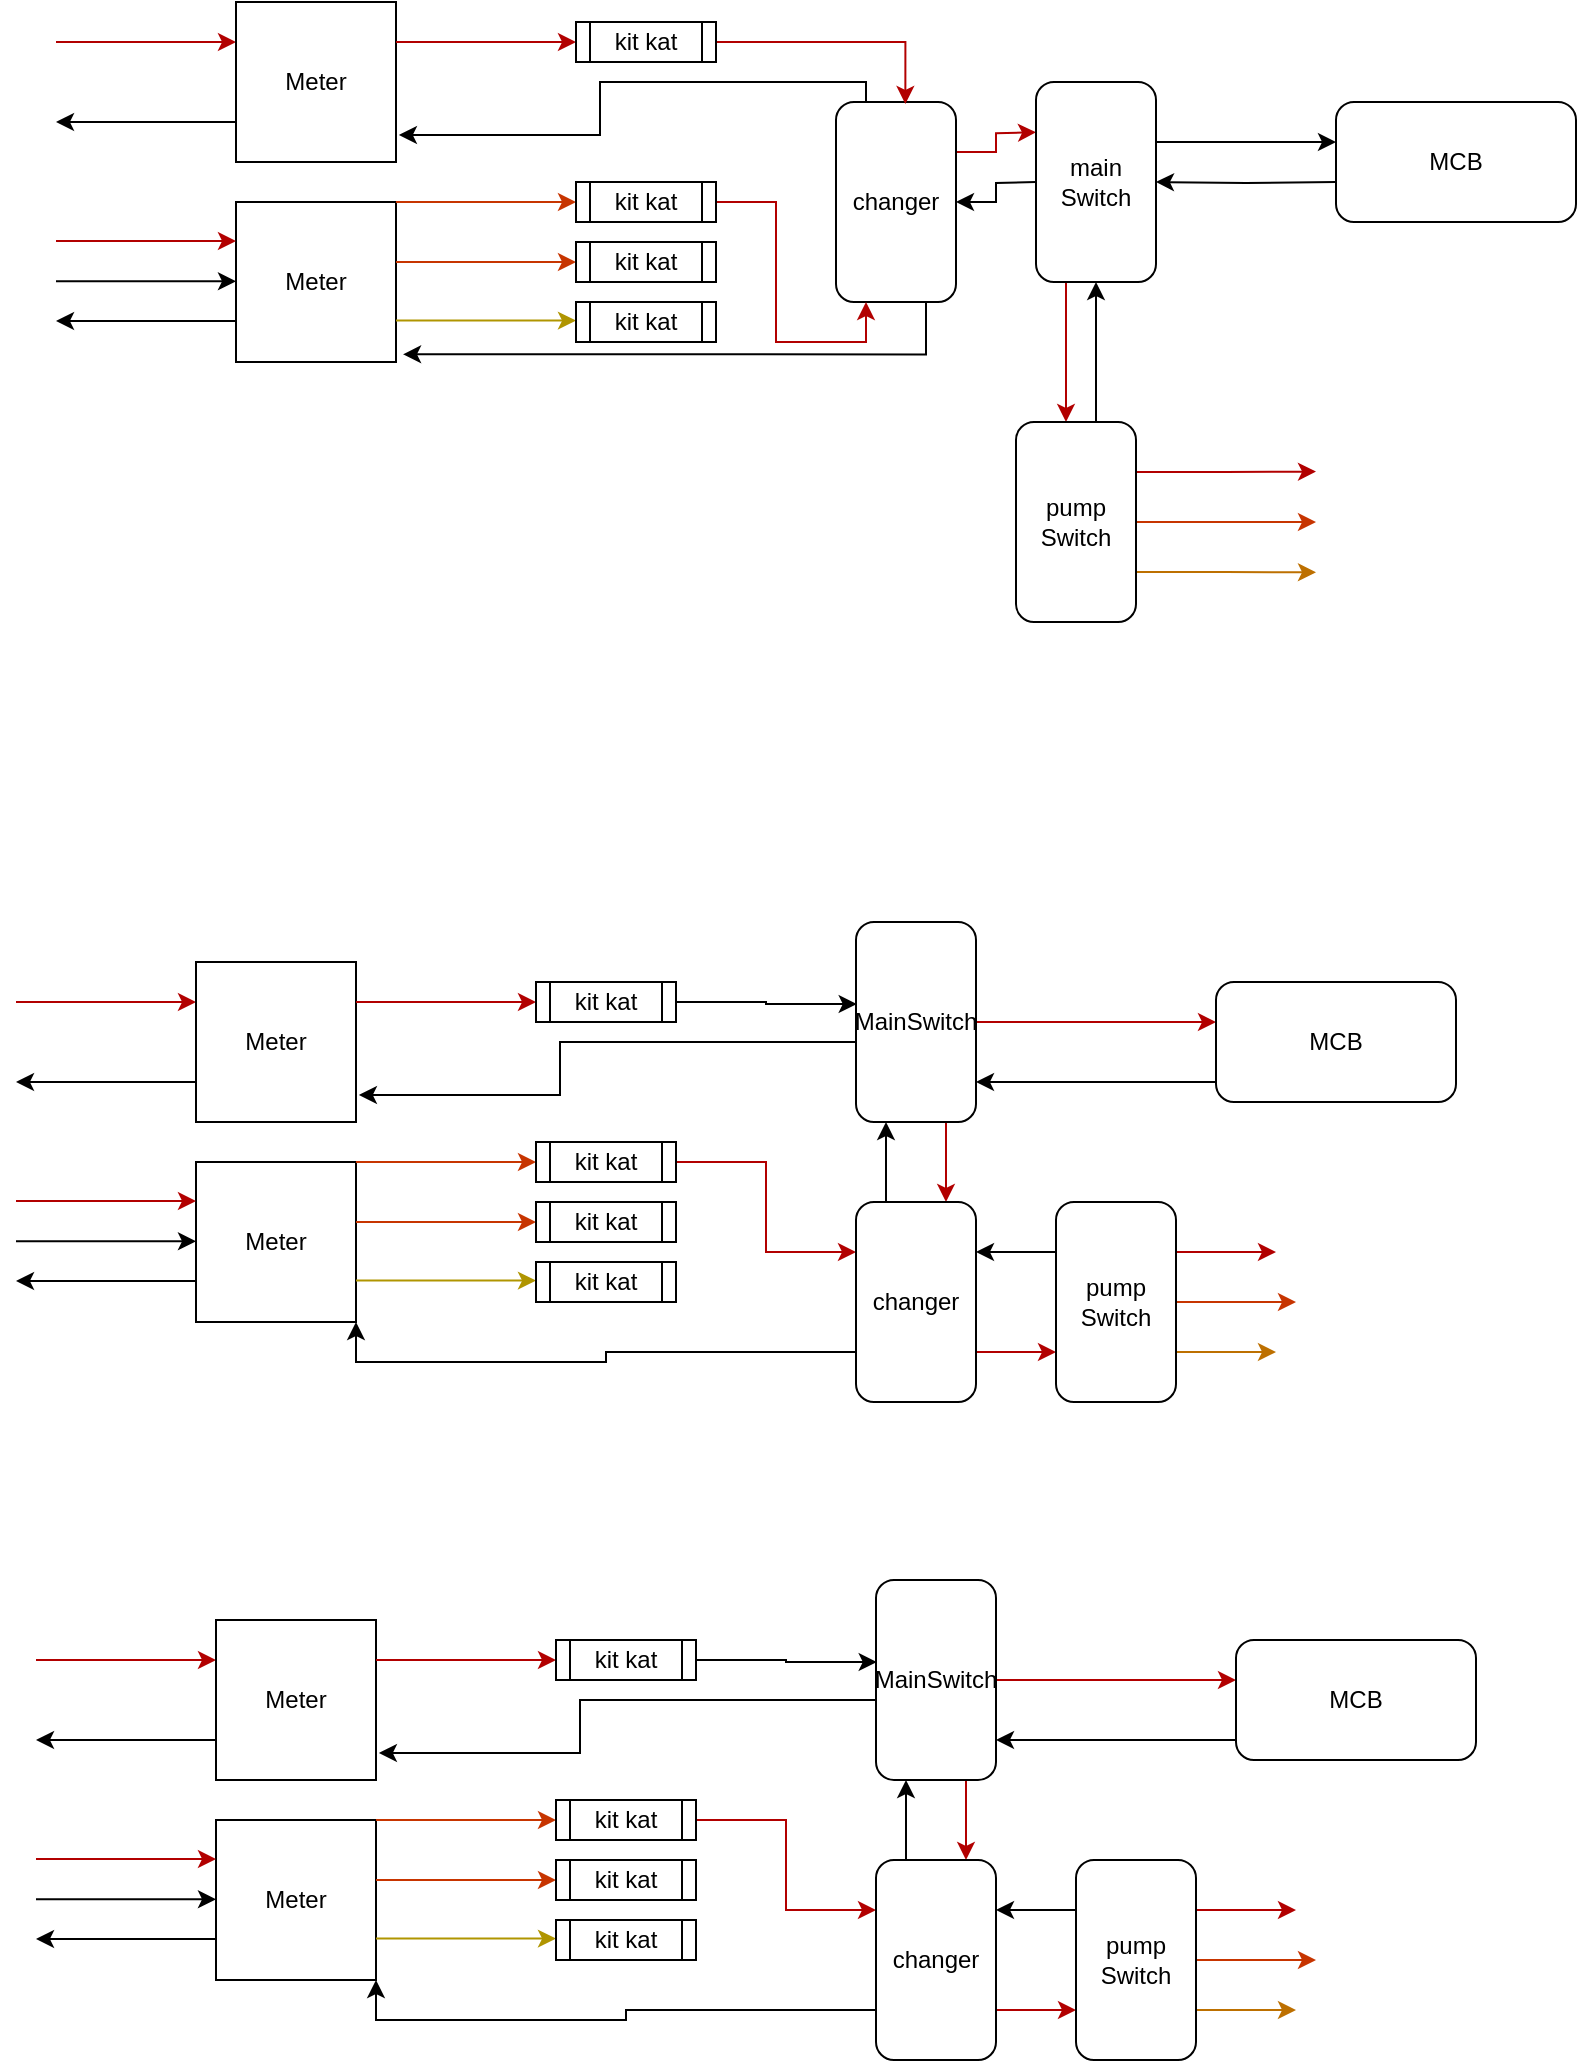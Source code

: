 <mxfile version="14.7.10" type="github">
  <diagram id="tEwjiB7kQ2oCe1XIUxjq" name="Page-1">
    <mxGraphModel dx="981" dy="519" grid="1" gridSize="10" guides="1" tooltips="1" connect="1" arrows="1" fold="1" page="1" pageScale="1" pageWidth="827" pageHeight="1169" math="0" shadow="0">
      <root>
        <mxCell id="0" />
        <mxCell id="1" parent="0" />
        <mxCell id="59ImfeG7UWyl2Eb4sFpq-1" value="" style="endArrow=classic;html=1;fillColor=#e51400;strokeColor=#B20000;" edge="1" parent="1">
          <mxGeometry width="50" height="50" relative="1" as="geometry">
            <mxPoint x="40" y="160" as="sourcePoint" />
            <mxPoint x="130" y="160" as="targetPoint" />
          </mxGeometry>
        </mxCell>
        <mxCell id="59ImfeG7UWyl2Eb4sFpq-2" value="" style="endArrow=classic;html=1;" edge="1" parent="1">
          <mxGeometry width="50" height="50" relative="1" as="geometry">
            <mxPoint x="130" y="200" as="sourcePoint" />
            <mxPoint x="40" y="200" as="targetPoint" />
          </mxGeometry>
        </mxCell>
        <mxCell id="59ImfeG7UWyl2Eb4sFpq-3" value="Meter" style="whiteSpace=wrap;html=1;aspect=fixed;" vertex="1" parent="1">
          <mxGeometry x="130" y="240" width="80" height="80" as="geometry" />
        </mxCell>
        <mxCell id="59ImfeG7UWyl2Eb4sFpq-4" value="Meter" style="whiteSpace=wrap;html=1;aspect=fixed;" vertex="1" parent="1">
          <mxGeometry x="130" y="140" width="80" height="80" as="geometry" />
        </mxCell>
        <mxCell id="59ImfeG7UWyl2Eb4sFpq-5" value="" style="endArrow=classic;html=1;fillColor=#e51400;strokeColor=#B20000;" edge="1" parent="1">
          <mxGeometry width="50" height="50" relative="1" as="geometry">
            <mxPoint x="40" y="259.5" as="sourcePoint" />
            <mxPoint x="130" y="259.5" as="targetPoint" />
          </mxGeometry>
        </mxCell>
        <mxCell id="59ImfeG7UWyl2Eb4sFpq-6" value="" style="endArrow=classic;html=1;" edge="1" parent="1">
          <mxGeometry width="50" height="50" relative="1" as="geometry">
            <mxPoint x="130" y="299.5" as="sourcePoint" />
            <mxPoint x="40" y="299.5" as="targetPoint" />
          </mxGeometry>
        </mxCell>
        <mxCell id="59ImfeG7UWyl2Eb4sFpq-7" value="" style="endArrow=classic;html=1;fillColor=#e51400;strokeColor=#B20000;" edge="1" parent="1">
          <mxGeometry width="50" height="50" relative="1" as="geometry">
            <mxPoint x="210" y="160" as="sourcePoint" />
            <mxPoint x="300" y="160" as="targetPoint" />
          </mxGeometry>
        </mxCell>
        <mxCell id="59ImfeG7UWyl2Eb4sFpq-10" value="" style="endArrow=classic;html=1;fillColor=#fa6800;strokeColor=#C73500;" edge="1" parent="1">
          <mxGeometry width="50" height="50" relative="1" as="geometry">
            <mxPoint x="210" y="270" as="sourcePoint" />
            <mxPoint x="300" y="270" as="targetPoint" />
          </mxGeometry>
        </mxCell>
        <mxCell id="59ImfeG7UWyl2Eb4sFpq-11" value="" style="endArrow=classic;html=1;fillColor=#e3c800;strokeColor=#B09500;" edge="1" parent="1">
          <mxGeometry width="50" height="50" relative="1" as="geometry">
            <mxPoint x="210" y="299.31" as="sourcePoint" />
            <mxPoint x="300" y="299.31" as="targetPoint" />
          </mxGeometry>
        </mxCell>
        <mxCell id="59ImfeG7UWyl2Eb4sFpq-30" value="" style="endArrow=classic;html=1;fillColor=#fa6800;strokeColor=#C73500;" edge="1" parent="1">
          <mxGeometry width="50" height="50" relative="1" as="geometry">
            <mxPoint x="210" y="240" as="sourcePoint" />
            <mxPoint x="300" y="240" as="targetPoint" />
          </mxGeometry>
        </mxCell>
        <mxCell id="59ImfeG7UWyl2Eb4sFpq-52" style="edgeStyle=orthogonalEdgeStyle;rounded=0;orthogonalLoop=1;jettySize=auto;html=1;exitX=0.75;exitY=1;exitDx=0;exitDy=0;entryX=1.044;entryY=0.952;entryDx=0;entryDy=0;entryPerimeter=0;" edge="1" parent="1" source="59ImfeG7UWyl2Eb4sFpq-34" target="59ImfeG7UWyl2Eb4sFpq-3">
          <mxGeometry relative="1" as="geometry" />
        </mxCell>
        <mxCell id="59ImfeG7UWyl2Eb4sFpq-53" style="edgeStyle=orthogonalEdgeStyle;rounded=0;orthogonalLoop=1;jettySize=auto;html=1;exitX=0.25;exitY=0;exitDx=0;exitDy=0;entryX=1.018;entryY=0.831;entryDx=0;entryDy=0;entryPerimeter=0;" edge="1" parent="1" source="59ImfeG7UWyl2Eb4sFpq-34" target="59ImfeG7UWyl2Eb4sFpq-4">
          <mxGeometry relative="1" as="geometry">
            <Array as="points">
              <mxPoint x="312" y="180" />
              <mxPoint x="312" y="207" />
            </Array>
          </mxGeometry>
        </mxCell>
        <mxCell id="59ImfeG7UWyl2Eb4sFpq-55" style="edgeStyle=orthogonalEdgeStyle;rounded=0;orthogonalLoop=1;jettySize=auto;html=1;exitX=1;exitY=0.25;exitDx=0;exitDy=0;fillColor=#e51400;strokeColor=#B20000;" edge="1" parent="1" source="59ImfeG7UWyl2Eb4sFpq-34">
          <mxGeometry relative="1" as="geometry">
            <mxPoint x="530" y="205.138" as="targetPoint" />
          </mxGeometry>
        </mxCell>
        <mxCell id="59ImfeG7UWyl2Eb4sFpq-56" style="edgeStyle=orthogonalEdgeStyle;rounded=0;orthogonalLoop=1;jettySize=auto;html=1;" edge="1" parent="1" target="59ImfeG7UWyl2Eb4sFpq-34">
          <mxGeometry relative="1" as="geometry">
            <mxPoint x="530" y="230" as="sourcePoint" />
          </mxGeometry>
        </mxCell>
        <mxCell id="59ImfeG7UWyl2Eb4sFpq-34" value="changer" style="rounded=1;whiteSpace=wrap;html=1;" vertex="1" parent="1">
          <mxGeometry x="430" y="190" width="60" height="100" as="geometry" />
        </mxCell>
        <mxCell id="59ImfeG7UWyl2Eb4sFpq-43" value="" style="endArrow=classic;html=1;" edge="1" parent="1">
          <mxGeometry width="50" height="50" relative="1" as="geometry">
            <mxPoint x="40.0" y="279.66" as="sourcePoint" />
            <mxPoint x="130" y="279.66" as="targetPoint" />
          </mxGeometry>
        </mxCell>
        <mxCell id="59ImfeG7UWyl2Eb4sFpq-50" style="edgeStyle=orthogonalEdgeStyle;rounded=0;orthogonalLoop=1;jettySize=auto;html=1;exitX=1;exitY=0.5;exitDx=0;exitDy=0;entryX=0.25;entryY=1;entryDx=0;entryDy=0;fillColor=#e51400;strokeColor=#B20000;" edge="1" parent="1" source="59ImfeG7UWyl2Eb4sFpq-44" target="59ImfeG7UWyl2Eb4sFpq-34">
          <mxGeometry relative="1" as="geometry" />
        </mxCell>
        <mxCell id="59ImfeG7UWyl2Eb4sFpq-44" value="kit kat" style="shape=process;whiteSpace=wrap;html=1;backgroundOutline=1;" vertex="1" parent="1">
          <mxGeometry x="300" y="230" width="70" height="20" as="geometry" />
        </mxCell>
        <mxCell id="59ImfeG7UWyl2Eb4sFpq-54" style="edgeStyle=orthogonalEdgeStyle;rounded=0;orthogonalLoop=1;jettySize=auto;html=1;exitX=1;exitY=0.5;exitDx=0;exitDy=0;entryX=0.578;entryY=0.01;entryDx=0;entryDy=0;entryPerimeter=0;fillColor=#e51400;strokeColor=#B20000;" edge="1" parent="1" source="59ImfeG7UWyl2Eb4sFpq-45" target="59ImfeG7UWyl2Eb4sFpq-34">
          <mxGeometry relative="1" as="geometry" />
        </mxCell>
        <mxCell id="59ImfeG7UWyl2Eb4sFpq-45" value="kit kat" style="shape=process;whiteSpace=wrap;html=1;backgroundOutline=1;" vertex="1" parent="1">
          <mxGeometry x="300" y="150" width="70" height="20" as="geometry" />
        </mxCell>
        <mxCell id="59ImfeG7UWyl2Eb4sFpq-46" value="kit kat" style="shape=process;whiteSpace=wrap;html=1;backgroundOutline=1;" vertex="1" parent="1">
          <mxGeometry x="300" y="290" width="70" height="20" as="geometry" />
        </mxCell>
        <mxCell id="59ImfeG7UWyl2Eb4sFpq-48" value="kit kat" style="shape=process;whiteSpace=wrap;html=1;backgroundOutline=1;" vertex="1" parent="1">
          <mxGeometry x="300" y="260" width="70" height="20" as="geometry" />
        </mxCell>
        <mxCell id="59ImfeG7UWyl2Eb4sFpq-58" style="edgeStyle=orthogonalEdgeStyle;rounded=0;orthogonalLoop=1;jettySize=auto;html=1;" edge="1" parent="1" source="59ImfeG7UWyl2Eb4sFpq-57">
          <mxGeometry relative="1" as="geometry">
            <mxPoint x="680" y="210" as="targetPoint" />
            <Array as="points">
              <mxPoint x="650" y="210" />
              <mxPoint x="650" y="210" />
            </Array>
          </mxGeometry>
        </mxCell>
        <mxCell id="59ImfeG7UWyl2Eb4sFpq-59" style="edgeStyle=orthogonalEdgeStyle;rounded=0;orthogonalLoop=1;jettySize=auto;html=1;" edge="1" parent="1" target="59ImfeG7UWyl2Eb4sFpq-57">
          <mxGeometry relative="1" as="geometry">
            <mxPoint x="680" y="230" as="sourcePoint" />
          </mxGeometry>
        </mxCell>
        <mxCell id="59ImfeG7UWyl2Eb4sFpq-60" style="edgeStyle=orthogonalEdgeStyle;rounded=0;orthogonalLoop=1;jettySize=auto;html=1;exitX=0.25;exitY=1;exitDx=0;exitDy=0;fillColor=#e51400;strokeColor=#B20000;" edge="1" parent="1" source="59ImfeG7UWyl2Eb4sFpq-57">
          <mxGeometry relative="1" as="geometry">
            <mxPoint x="545" y="350" as="targetPoint" />
          </mxGeometry>
        </mxCell>
        <mxCell id="59ImfeG7UWyl2Eb4sFpq-61" style="edgeStyle=orthogonalEdgeStyle;rounded=0;orthogonalLoop=1;jettySize=auto;html=1;" edge="1" parent="1" target="59ImfeG7UWyl2Eb4sFpq-57">
          <mxGeometry relative="1" as="geometry">
            <mxPoint x="560" y="350" as="sourcePoint" />
            <Array as="points">
              <mxPoint x="560" y="320" />
              <mxPoint x="560" y="320" />
            </Array>
          </mxGeometry>
        </mxCell>
        <mxCell id="59ImfeG7UWyl2Eb4sFpq-57" value="main Switch" style="rounded=1;whiteSpace=wrap;html=1;" vertex="1" parent="1">
          <mxGeometry x="530" y="180" width="60" height="100" as="geometry" />
        </mxCell>
        <mxCell id="59ImfeG7UWyl2Eb4sFpq-64" style="edgeStyle=orthogonalEdgeStyle;rounded=0;orthogonalLoop=1;jettySize=auto;html=1;exitX=1;exitY=0.25;exitDx=0;exitDy=0;fillColor=#e51400;strokeColor=#B20000;" edge="1" parent="1" source="59ImfeG7UWyl2Eb4sFpq-62">
          <mxGeometry relative="1" as="geometry">
            <mxPoint x="670" y="374.793" as="targetPoint" />
          </mxGeometry>
        </mxCell>
        <mxCell id="59ImfeG7UWyl2Eb4sFpq-65" style="edgeStyle=orthogonalEdgeStyle;rounded=0;orthogonalLoop=1;jettySize=auto;html=1;fillColor=#fa6800;strokeColor=#C73500;" edge="1" parent="1" source="59ImfeG7UWyl2Eb4sFpq-62">
          <mxGeometry relative="1" as="geometry">
            <mxPoint x="670" y="400" as="targetPoint" />
          </mxGeometry>
        </mxCell>
        <mxCell id="59ImfeG7UWyl2Eb4sFpq-66" style="edgeStyle=orthogonalEdgeStyle;rounded=0;orthogonalLoop=1;jettySize=auto;html=1;exitX=1;exitY=0.75;exitDx=0;exitDy=0;fillColor=#f0a30a;strokeColor=#BD7000;" edge="1" parent="1" source="59ImfeG7UWyl2Eb4sFpq-62">
          <mxGeometry relative="1" as="geometry">
            <mxPoint x="670" y="425.138" as="targetPoint" />
          </mxGeometry>
        </mxCell>
        <mxCell id="59ImfeG7UWyl2Eb4sFpq-62" value="pump Switch" style="rounded=1;whiteSpace=wrap;html=1;" vertex="1" parent="1">
          <mxGeometry x="520" y="350" width="60" height="100" as="geometry" />
        </mxCell>
        <mxCell id="59ImfeG7UWyl2Eb4sFpq-63" value="MCB" style="rounded=1;whiteSpace=wrap;html=1;" vertex="1" parent="1">
          <mxGeometry x="680" y="190" width="120" height="60" as="geometry" />
        </mxCell>
        <mxCell id="59ImfeG7UWyl2Eb4sFpq-68" value="" style="endArrow=classic;html=1;fillColor=#e51400;strokeColor=#B20000;" edge="1" parent="1">
          <mxGeometry width="50" height="50" relative="1" as="geometry">
            <mxPoint x="20.0" y="640" as="sourcePoint" />
            <mxPoint x="110" y="640" as="targetPoint" />
          </mxGeometry>
        </mxCell>
        <mxCell id="59ImfeG7UWyl2Eb4sFpq-69" value="" style="endArrow=classic;html=1;" edge="1" parent="1">
          <mxGeometry width="50" height="50" relative="1" as="geometry">
            <mxPoint x="110" y="680" as="sourcePoint" />
            <mxPoint x="20.0" y="680" as="targetPoint" />
          </mxGeometry>
        </mxCell>
        <mxCell id="59ImfeG7UWyl2Eb4sFpq-109" style="edgeStyle=orthogonalEdgeStyle;rounded=0;orthogonalLoop=1;jettySize=auto;html=1;exitX=0;exitY=0.75;exitDx=0;exitDy=0;entryX=1;entryY=1;entryDx=0;entryDy=0;" edge="1" parent="1" source="59ImfeG7UWyl2Eb4sFpq-94" target="59ImfeG7UWyl2Eb4sFpq-70">
          <mxGeometry relative="1" as="geometry" />
        </mxCell>
        <mxCell id="59ImfeG7UWyl2Eb4sFpq-70" value="Meter" style="whiteSpace=wrap;html=1;aspect=fixed;" vertex="1" parent="1">
          <mxGeometry x="110" y="720" width="80" height="80" as="geometry" />
        </mxCell>
        <mxCell id="59ImfeG7UWyl2Eb4sFpq-71" value="Meter" style="whiteSpace=wrap;html=1;aspect=fixed;" vertex="1" parent="1">
          <mxGeometry x="110" y="620" width="80" height="80" as="geometry" />
        </mxCell>
        <mxCell id="59ImfeG7UWyl2Eb4sFpq-72" value="" style="endArrow=classic;html=1;fillColor=#e51400;strokeColor=#B20000;" edge="1" parent="1">
          <mxGeometry width="50" height="50" relative="1" as="geometry">
            <mxPoint x="20.0" y="739.5" as="sourcePoint" />
            <mxPoint x="110" y="739.5" as="targetPoint" />
          </mxGeometry>
        </mxCell>
        <mxCell id="59ImfeG7UWyl2Eb4sFpq-73" value="" style="endArrow=classic;html=1;" edge="1" parent="1">
          <mxGeometry width="50" height="50" relative="1" as="geometry">
            <mxPoint x="110" y="779.5" as="sourcePoint" />
            <mxPoint x="20.0" y="779.5" as="targetPoint" />
          </mxGeometry>
        </mxCell>
        <mxCell id="59ImfeG7UWyl2Eb4sFpq-74" value="" style="endArrow=classic;html=1;fillColor=#e51400;strokeColor=#B20000;" edge="1" parent="1">
          <mxGeometry width="50" height="50" relative="1" as="geometry">
            <mxPoint x="190" y="640" as="sourcePoint" />
            <mxPoint x="280" y="640" as="targetPoint" />
          </mxGeometry>
        </mxCell>
        <mxCell id="59ImfeG7UWyl2Eb4sFpq-75" value="" style="endArrow=classic;html=1;fillColor=#fa6800;strokeColor=#C73500;" edge="1" parent="1">
          <mxGeometry width="50" height="50" relative="1" as="geometry">
            <mxPoint x="190" y="750" as="sourcePoint" />
            <mxPoint x="280" y="750" as="targetPoint" />
          </mxGeometry>
        </mxCell>
        <mxCell id="59ImfeG7UWyl2Eb4sFpq-76" value="" style="endArrow=classic;html=1;fillColor=#e3c800;strokeColor=#B09500;" edge="1" parent="1">
          <mxGeometry width="50" height="50" relative="1" as="geometry">
            <mxPoint x="190" y="779.31" as="sourcePoint" />
            <mxPoint x="280" y="779.31" as="targetPoint" />
          </mxGeometry>
        </mxCell>
        <mxCell id="59ImfeG7UWyl2Eb4sFpq-77" value="" style="endArrow=classic;html=1;fillColor=#fa6800;strokeColor=#C73500;" edge="1" parent="1">
          <mxGeometry width="50" height="50" relative="1" as="geometry">
            <mxPoint x="190" y="720" as="sourcePoint" />
            <mxPoint x="280" y="720" as="targetPoint" />
          </mxGeometry>
        </mxCell>
        <mxCell id="59ImfeG7UWyl2Eb4sFpq-79" style="edgeStyle=orthogonalEdgeStyle;rounded=0;orthogonalLoop=1;jettySize=auto;html=1;exitX=0.25;exitY=0;exitDx=0;exitDy=0;entryX=1.018;entryY=0.831;entryDx=0;entryDy=0;entryPerimeter=0;" edge="1" parent="1" source="59ImfeG7UWyl2Eb4sFpq-82" target="59ImfeG7UWyl2Eb4sFpq-71">
          <mxGeometry relative="1" as="geometry">
            <Array as="points">
              <mxPoint x="292" y="660" />
              <mxPoint x="292" y="687" />
            </Array>
          </mxGeometry>
        </mxCell>
        <mxCell id="59ImfeG7UWyl2Eb4sFpq-102" style="edgeStyle=orthogonalEdgeStyle;rounded=0;orthogonalLoop=1;jettySize=auto;html=1;fillColor=#e51400;strokeColor=#B20000;" edge="1" parent="1" source="59ImfeG7UWyl2Eb4sFpq-82" target="59ImfeG7UWyl2Eb4sFpq-99">
          <mxGeometry relative="1" as="geometry">
            <Array as="points">
              <mxPoint x="590" y="650" />
              <mxPoint x="590" y="650" />
            </Array>
          </mxGeometry>
        </mxCell>
        <mxCell id="59ImfeG7UWyl2Eb4sFpq-104" style="edgeStyle=orthogonalEdgeStyle;rounded=0;orthogonalLoop=1;jettySize=auto;html=1;exitX=0.75;exitY=1;exitDx=0;exitDy=0;entryX=0.75;entryY=0;entryDx=0;entryDy=0;fillColor=#e51400;strokeColor=#B20000;" edge="1" parent="1" source="59ImfeG7UWyl2Eb4sFpq-82" target="59ImfeG7UWyl2Eb4sFpq-94">
          <mxGeometry relative="1" as="geometry" />
        </mxCell>
        <mxCell id="59ImfeG7UWyl2Eb4sFpq-82" value="MainSwitch" style="rounded=1;whiteSpace=wrap;html=1;" vertex="1" parent="1">
          <mxGeometry x="440" y="600" width="60" height="100" as="geometry" />
        </mxCell>
        <mxCell id="59ImfeG7UWyl2Eb4sFpq-83" value="" style="endArrow=classic;html=1;" edge="1" parent="1">
          <mxGeometry width="50" height="50" relative="1" as="geometry">
            <mxPoint x="20.0" y="759.66" as="sourcePoint" />
            <mxPoint x="110" y="759.66" as="targetPoint" />
          </mxGeometry>
        </mxCell>
        <mxCell id="59ImfeG7UWyl2Eb4sFpq-108" style="edgeStyle=orthogonalEdgeStyle;rounded=0;orthogonalLoop=1;jettySize=auto;html=1;entryX=0;entryY=0.25;entryDx=0;entryDy=0;fillColor=#e51400;strokeColor=#B20000;" edge="1" parent="1" source="59ImfeG7UWyl2Eb4sFpq-85" target="59ImfeG7UWyl2Eb4sFpq-94">
          <mxGeometry relative="1" as="geometry" />
        </mxCell>
        <mxCell id="59ImfeG7UWyl2Eb4sFpq-85" value="kit kat" style="shape=process;whiteSpace=wrap;html=1;backgroundOutline=1;" vertex="1" parent="1">
          <mxGeometry x="280" y="710" width="70" height="20" as="geometry" />
        </mxCell>
        <mxCell id="59ImfeG7UWyl2Eb4sFpq-101" style="edgeStyle=orthogonalEdgeStyle;rounded=0;orthogonalLoop=1;jettySize=auto;html=1;entryX=0.006;entryY=0.41;entryDx=0;entryDy=0;entryPerimeter=0;" edge="1" parent="1" source="59ImfeG7UWyl2Eb4sFpq-87" target="59ImfeG7UWyl2Eb4sFpq-82">
          <mxGeometry relative="1" as="geometry" />
        </mxCell>
        <mxCell id="59ImfeG7UWyl2Eb4sFpq-87" value="kit kat" style="shape=process;whiteSpace=wrap;html=1;backgroundOutline=1;" vertex="1" parent="1">
          <mxGeometry x="280" y="630" width="70" height="20" as="geometry" />
        </mxCell>
        <mxCell id="59ImfeG7UWyl2Eb4sFpq-88" value="kit kat" style="shape=process;whiteSpace=wrap;html=1;backgroundOutline=1;" vertex="1" parent="1">
          <mxGeometry x="280" y="770" width="70" height="20" as="geometry" />
        </mxCell>
        <mxCell id="59ImfeG7UWyl2Eb4sFpq-89" value="kit kat" style="shape=process;whiteSpace=wrap;html=1;backgroundOutline=1;" vertex="1" parent="1">
          <mxGeometry x="280" y="740" width="70" height="20" as="geometry" />
        </mxCell>
        <mxCell id="59ImfeG7UWyl2Eb4sFpq-105" style="edgeStyle=orthogonalEdgeStyle;rounded=0;orthogonalLoop=1;jettySize=auto;html=1;exitX=0.25;exitY=0;exitDx=0;exitDy=0;entryX=0.25;entryY=1;entryDx=0;entryDy=0;" edge="1" parent="1" source="59ImfeG7UWyl2Eb4sFpq-94" target="59ImfeG7UWyl2Eb4sFpq-82">
          <mxGeometry relative="1" as="geometry" />
        </mxCell>
        <mxCell id="59ImfeG7UWyl2Eb4sFpq-107" style="edgeStyle=orthogonalEdgeStyle;rounded=0;orthogonalLoop=1;jettySize=auto;html=1;exitX=1;exitY=0.75;exitDx=0;exitDy=0;entryX=0;entryY=0.75;entryDx=0;entryDy=0;fillColor=#e51400;strokeColor=#B20000;" edge="1" parent="1" source="59ImfeG7UWyl2Eb4sFpq-94" target="59ImfeG7UWyl2Eb4sFpq-98">
          <mxGeometry relative="1" as="geometry" />
        </mxCell>
        <mxCell id="59ImfeG7UWyl2Eb4sFpq-94" value="changer" style="rounded=1;whiteSpace=wrap;html=1;" vertex="1" parent="1">
          <mxGeometry x="440" y="740" width="60" height="100" as="geometry" />
        </mxCell>
        <mxCell id="59ImfeG7UWyl2Eb4sFpq-95" style="edgeStyle=orthogonalEdgeStyle;rounded=0;orthogonalLoop=1;jettySize=auto;html=1;exitX=1;exitY=0.25;exitDx=0;exitDy=0;fillColor=#e51400;strokeColor=#B20000;" edge="1" parent="1" source="59ImfeG7UWyl2Eb4sFpq-98">
          <mxGeometry relative="1" as="geometry">
            <mxPoint x="650" y="765" as="targetPoint" />
          </mxGeometry>
        </mxCell>
        <mxCell id="59ImfeG7UWyl2Eb4sFpq-96" style="edgeStyle=orthogonalEdgeStyle;rounded=0;orthogonalLoop=1;jettySize=auto;html=1;fillColor=#fa6800;strokeColor=#C73500;" edge="1" parent="1" source="59ImfeG7UWyl2Eb4sFpq-98">
          <mxGeometry relative="1" as="geometry">
            <mxPoint x="660" y="790" as="targetPoint" />
          </mxGeometry>
        </mxCell>
        <mxCell id="59ImfeG7UWyl2Eb4sFpq-97" style="edgeStyle=orthogonalEdgeStyle;rounded=0;orthogonalLoop=1;jettySize=auto;html=1;exitX=1;exitY=0.75;exitDx=0;exitDy=0;fillColor=#f0a30a;strokeColor=#BD7000;" edge="1" parent="1" source="59ImfeG7UWyl2Eb4sFpq-98">
          <mxGeometry relative="1" as="geometry">
            <mxPoint x="650" y="815" as="targetPoint" />
          </mxGeometry>
        </mxCell>
        <mxCell id="59ImfeG7UWyl2Eb4sFpq-106" style="edgeStyle=orthogonalEdgeStyle;rounded=0;orthogonalLoop=1;jettySize=auto;html=1;exitX=0;exitY=0.25;exitDx=0;exitDy=0;entryX=1;entryY=0.25;entryDx=0;entryDy=0;" edge="1" parent="1" source="59ImfeG7UWyl2Eb4sFpq-98" target="59ImfeG7UWyl2Eb4sFpq-94">
          <mxGeometry relative="1" as="geometry" />
        </mxCell>
        <mxCell id="59ImfeG7UWyl2Eb4sFpq-98" value="pump Switch" style="rounded=1;whiteSpace=wrap;html=1;" vertex="1" parent="1">
          <mxGeometry x="540" y="740" width="60" height="100" as="geometry" />
        </mxCell>
        <mxCell id="59ImfeG7UWyl2Eb4sFpq-99" value="MCB" style="rounded=1;whiteSpace=wrap;html=1;" vertex="1" parent="1">
          <mxGeometry x="620" y="630" width="120" height="60" as="geometry" />
        </mxCell>
        <mxCell id="59ImfeG7UWyl2Eb4sFpq-103" style="edgeStyle=orthogonalEdgeStyle;rounded=0;orthogonalLoop=1;jettySize=auto;html=1;" edge="1" parent="1">
          <mxGeometry relative="1" as="geometry">
            <mxPoint x="620" y="680" as="sourcePoint" />
            <mxPoint x="500" y="680" as="targetPoint" />
          </mxGeometry>
        </mxCell>
        <mxCell id="59ImfeG7UWyl2Eb4sFpq-110" value="" style="endArrow=classic;html=1;fillColor=#e51400;strokeColor=#B20000;" edge="1" parent="1">
          <mxGeometry width="50" height="50" relative="1" as="geometry">
            <mxPoint x="30.0" y="969" as="sourcePoint" />
            <mxPoint x="120" y="969" as="targetPoint" />
          </mxGeometry>
        </mxCell>
        <mxCell id="59ImfeG7UWyl2Eb4sFpq-111" value="" style="endArrow=classic;html=1;" edge="1" parent="1">
          <mxGeometry width="50" height="50" relative="1" as="geometry">
            <mxPoint x="120" y="1009" as="sourcePoint" />
            <mxPoint x="30.0" y="1009" as="targetPoint" />
          </mxGeometry>
        </mxCell>
        <mxCell id="59ImfeG7UWyl2Eb4sFpq-112" style="edgeStyle=orthogonalEdgeStyle;rounded=0;orthogonalLoop=1;jettySize=auto;html=1;exitX=0;exitY=0.75;exitDx=0;exitDy=0;entryX=1;entryY=1;entryDx=0;entryDy=0;" edge="1" parent="1" source="59ImfeG7UWyl2Eb4sFpq-134" target="59ImfeG7UWyl2Eb4sFpq-113">
          <mxGeometry relative="1" as="geometry" />
        </mxCell>
        <mxCell id="59ImfeG7UWyl2Eb4sFpq-113" value="Meter" style="whiteSpace=wrap;html=1;aspect=fixed;" vertex="1" parent="1">
          <mxGeometry x="120" y="1049" width="80" height="80" as="geometry" />
        </mxCell>
        <mxCell id="59ImfeG7UWyl2Eb4sFpq-114" value="Meter" style="whiteSpace=wrap;html=1;aspect=fixed;" vertex="1" parent="1">
          <mxGeometry x="120" y="949" width="80" height="80" as="geometry" />
        </mxCell>
        <mxCell id="59ImfeG7UWyl2Eb4sFpq-115" value="" style="endArrow=classic;html=1;fillColor=#e51400;strokeColor=#B20000;" edge="1" parent="1">
          <mxGeometry width="50" height="50" relative="1" as="geometry">
            <mxPoint x="30.0" y="1068.5" as="sourcePoint" />
            <mxPoint x="120" y="1068.5" as="targetPoint" />
          </mxGeometry>
        </mxCell>
        <mxCell id="59ImfeG7UWyl2Eb4sFpq-116" value="" style="endArrow=classic;html=1;" edge="1" parent="1">
          <mxGeometry width="50" height="50" relative="1" as="geometry">
            <mxPoint x="120" y="1108.5" as="sourcePoint" />
            <mxPoint x="30.0" y="1108.5" as="targetPoint" />
          </mxGeometry>
        </mxCell>
        <mxCell id="59ImfeG7UWyl2Eb4sFpq-117" value="" style="endArrow=classic;html=1;fillColor=#e51400;strokeColor=#B20000;" edge="1" parent="1">
          <mxGeometry width="50" height="50" relative="1" as="geometry">
            <mxPoint x="200" y="969" as="sourcePoint" />
            <mxPoint x="290" y="969" as="targetPoint" />
          </mxGeometry>
        </mxCell>
        <mxCell id="59ImfeG7UWyl2Eb4sFpq-118" value="" style="endArrow=classic;html=1;fillColor=#fa6800;strokeColor=#C73500;" edge="1" parent="1">
          <mxGeometry width="50" height="50" relative="1" as="geometry">
            <mxPoint x="200" y="1079" as="sourcePoint" />
            <mxPoint x="290" y="1079" as="targetPoint" />
          </mxGeometry>
        </mxCell>
        <mxCell id="59ImfeG7UWyl2Eb4sFpq-119" value="" style="endArrow=classic;html=1;fillColor=#e3c800;strokeColor=#B09500;" edge="1" parent="1">
          <mxGeometry width="50" height="50" relative="1" as="geometry">
            <mxPoint x="200" y="1108.31" as="sourcePoint" />
            <mxPoint x="290" y="1108.31" as="targetPoint" />
          </mxGeometry>
        </mxCell>
        <mxCell id="59ImfeG7UWyl2Eb4sFpq-120" value="" style="endArrow=classic;html=1;fillColor=#fa6800;strokeColor=#C73500;" edge="1" parent="1">
          <mxGeometry width="50" height="50" relative="1" as="geometry">
            <mxPoint x="200" y="1049" as="sourcePoint" />
            <mxPoint x="290" y="1049" as="targetPoint" />
          </mxGeometry>
        </mxCell>
        <mxCell id="59ImfeG7UWyl2Eb4sFpq-121" style="edgeStyle=orthogonalEdgeStyle;rounded=0;orthogonalLoop=1;jettySize=auto;html=1;exitX=0.25;exitY=0;exitDx=0;exitDy=0;entryX=1.018;entryY=0.831;entryDx=0;entryDy=0;entryPerimeter=0;" edge="1" parent="1" source="59ImfeG7UWyl2Eb4sFpq-124" target="59ImfeG7UWyl2Eb4sFpq-114">
          <mxGeometry relative="1" as="geometry">
            <Array as="points">
              <mxPoint x="302" y="989" />
              <mxPoint x="302" y="1016" />
            </Array>
          </mxGeometry>
        </mxCell>
        <mxCell id="59ImfeG7UWyl2Eb4sFpq-122" style="edgeStyle=orthogonalEdgeStyle;rounded=0;orthogonalLoop=1;jettySize=auto;html=1;fillColor=#e51400;strokeColor=#B20000;" edge="1" parent="1" source="59ImfeG7UWyl2Eb4sFpq-124" target="59ImfeG7UWyl2Eb4sFpq-140">
          <mxGeometry relative="1" as="geometry">
            <Array as="points">
              <mxPoint x="600" y="979" />
              <mxPoint x="600" y="979" />
            </Array>
          </mxGeometry>
        </mxCell>
        <mxCell id="59ImfeG7UWyl2Eb4sFpq-123" style="edgeStyle=orthogonalEdgeStyle;rounded=0;orthogonalLoop=1;jettySize=auto;html=1;exitX=0.75;exitY=1;exitDx=0;exitDy=0;entryX=0.75;entryY=0;entryDx=0;entryDy=0;fillColor=#e51400;strokeColor=#B20000;" edge="1" parent="1" source="59ImfeG7UWyl2Eb4sFpq-124" target="59ImfeG7UWyl2Eb4sFpq-134">
          <mxGeometry relative="1" as="geometry" />
        </mxCell>
        <mxCell id="59ImfeG7UWyl2Eb4sFpq-124" value="MainSwitch" style="rounded=1;whiteSpace=wrap;html=1;" vertex="1" parent="1">
          <mxGeometry x="450" y="929" width="60" height="100" as="geometry" />
        </mxCell>
        <mxCell id="59ImfeG7UWyl2Eb4sFpq-125" value="" style="endArrow=classic;html=1;" edge="1" parent="1">
          <mxGeometry width="50" height="50" relative="1" as="geometry">
            <mxPoint x="30.0" y="1088.66" as="sourcePoint" />
            <mxPoint x="120" y="1088.66" as="targetPoint" />
          </mxGeometry>
        </mxCell>
        <mxCell id="59ImfeG7UWyl2Eb4sFpq-126" style="edgeStyle=orthogonalEdgeStyle;rounded=0;orthogonalLoop=1;jettySize=auto;html=1;entryX=0;entryY=0.25;entryDx=0;entryDy=0;fillColor=#e51400;strokeColor=#B20000;" edge="1" parent="1" source="59ImfeG7UWyl2Eb4sFpq-127" target="59ImfeG7UWyl2Eb4sFpq-134">
          <mxGeometry relative="1" as="geometry" />
        </mxCell>
        <mxCell id="59ImfeG7UWyl2Eb4sFpq-127" value="kit kat" style="shape=process;whiteSpace=wrap;html=1;backgroundOutline=1;" vertex="1" parent="1">
          <mxGeometry x="290" y="1039" width="70" height="20" as="geometry" />
        </mxCell>
        <mxCell id="59ImfeG7UWyl2Eb4sFpq-128" style="edgeStyle=orthogonalEdgeStyle;rounded=0;orthogonalLoop=1;jettySize=auto;html=1;entryX=0.006;entryY=0.41;entryDx=0;entryDy=0;entryPerimeter=0;" edge="1" parent="1" source="59ImfeG7UWyl2Eb4sFpq-129" target="59ImfeG7UWyl2Eb4sFpq-124">
          <mxGeometry relative="1" as="geometry" />
        </mxCell>
        <mxCell id="59ImfeG7UWyl2Eb4sFpq-129" value="kit kat" style="shape=process;whiteSpace=wrap;html=1;backgroundOutline=1;" vertex="1" parent="1">
          <mxGeometry x="290" y="959" width="70" height="20" as="geometry" />
        </mxCell>
        <mxCell id="59ImfeG7UWyl2Eb4sFpq-130" value="kit kat" style="shape=process;whiteSpace=wrap;html=1;backgroundOutline=1;" vertex="1" parent="1">
          <mxGeometry x="290" y="1099" width="70" height="20" as="geometry" />
        </mxCell>
        <mxCell id="59ImfeG7UWyl2Eb4sFpq-131" value="kit kat" style="shape=process;whiteSpace=wrap;html=1;backgroundOutline=1;" vertex="1" parent="1">
          <mxGeometry x="290" y="1069" width="70" height="20" as="geometry" />
        </mxCell>
        <mxCell id="59ImfeG7UWyl2Eb4sFpq-132" style="edgeStyle=orthogonalEdgeStyle;rounded=0;orthogonalLoop=1;jettySize=auto;html=1;exitX=0.25;exitY=0;exitDx=0;exitDy=0;entryX=0.25;entryY=1;entryDx=0;entryDy=0;" edge="1" parent="1" source="59ImfeG7UWyl2Eb4sFpq-134" target="59ImfeG7UWyl2Eb4sFpq-124">
          <mxGeometry relative="1" as="geometry" />
        </mxCell>
        <mxCell id="59ImfeG7UWyl2Eb4sFpq-133" style="edgeStyle=orthogonalEdgeStyle;rounded=0;orthogonalLoop=1;jettySize=auto;html=1;exitX=1;exitY=0.75;exitDx=0;exitDy=0;entryX=0;entryY=0.75;entryDx=0;entryDy=0;fillColor=#e51400;strokeColor=#B20000;" edge="1" parent="1" source="59ImfeG7UWyl2Eb4sFpq-134" target="59ImfeG7UWyl2Eb4sFpq-139">
          <mxGeometry relative="1" as="geometry" />
        </mxCell>
        <mxCell id="59ImfeG7UWyl2Eb4sFpq-134" value="changer" style="rounded=1;whiteSpace=wrap;html=1;" vertex="1" parent="1">
          <mxGeometry x="450" y="1069" width="60" height="100" as="geometry" />
        </mxCell>
        <mxCell id="59ImfeG7UWyl2Eb4sFpq-135" style="edgeStyle=orthogonalEdgeStyle;rounded=0;orthogonalLoop=1;jettySize=auto;html=1;exitX=1;exitY=0.25;exitDx=0;exitDy=0;fillColor=#e51400;strokeColor=#B20000;" edge="1" parent="1" source="59ImfeG7UWyl2Eb4sFpq-139">
          <mxGeometry relative="1" as="geometry">
            <mxPoint x="660" y="1094" as="targetPoint" />
          </mxGeometry>
        </mxCell>
        <mxCell id="59ImfeG7UWyl2Eb4sFpq-136" style="edgeStyle=orthogonalEdgeStyle;rounded=0;orthogonalLoop=1;jettySize=auto;html=1;fillColor=#fa6800;strokeColor=#C73500;" edge="1" parent="1" source="59ImfeG7UWyl2Eb4sFpq-139">
          <mxGeometry relative="1" as="geometry">
            <mxPoint x="670" y="1119" as="targetPoint" />
          </mxGeometry>
        </mxCell>
        <mxCell id="59ImfeG7UWyl2Eb4sFpq-137" style="edgeStyle=orthogonalEdgeStyle;rounded=0;orthogonalLoop=1;jettySize=auto;html=1;exitX=1;exitY=0.75;exitDx=0;exitDy=0;fillColor=#f0a30a;strokeColor=#BD7000;" edge="1" parent="1" source="59ImfeG7UWyl2Eb4sFpq-139">
          <mxGeometry relative="1" as="geometry">
            <mxPoint x="660" y="1144" as="targetPoint" />
          </mxGeometry>
        </mxCell>
        <mxCell id="59ImfeG7UWyl2Eb4sFpq-138" style="edgeStyle=orthogonalEdgeStyle;rounded=0;orthogonalLoop=1;jettySize=auto;html=1;exitX=0;exitY=0.25;exitDx=0;exitDy=0;entryX=1;entryY=0.25;entryDx=0;entryDy=0;" edge="1" parent="1" source="59ImfeG7UWyl2Eb4sFpq-139" target="59ImfeG7UWyl2Eb4sFpq-134">
          <mxGeometry relative="1" as="geometry" />
        </mxCell>
        <mxCell id="59ImfeG7UWyl2Eb4sFpq-139" value="pump Switch" style="rounded=1;whiteSpace=wrap;html=1;" vertex="1" parent="1">
          <mxGeometry x="550" y="1069" width="60" height="100" as="geometry" />
        </mxCell>
        <mxCell id="59ImfeG7UWyl2Eb4sFpq-140" value="MCB" style="rounded=1;whiteSpace=wrap;html=1;" vertex="1" parent="1">
          <mxGeometry x="630" y="959" width="120" height="60" as="geometry" />
        </mxCell>
        <mxCell id="59ImfeG7UWyl2Eb4sFpq-141" style="edgeStyle=orthogonalEdgeStyle;rounded=0;orthogonalLoop=1;jettySize=auto;html=1;" edge="1" parent="1">
          <mxGeometry relative="1" as="geometry">
            <mxPoint x="630" y="1009" as="sourcePoint" />
            <mxPoint x="510" y="1009" as="targetPoint" />
          </mxGeometry>
        </mxCell>
      </root>
    </mxGraphModel>
  </diagram>
</mxfile>
